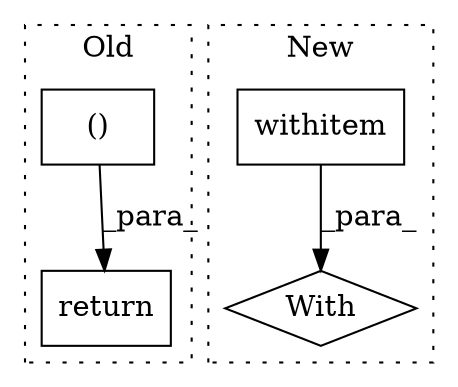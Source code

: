 digraph G {
subgraph cluster0 {
1 [label="()" a="54" s="3077" l="7" shape="box"];
4 [label="return" a="93" s="3066" l="7" shape="box"];
label = "Old";
style="dotted";
}
subgraph cluster1 {
2 [label="withitem" a="49" s="2241" l="6" shape="box"];
3 [label="With" a="39" s="2236,2247" l="5,28" shape="diamond"];
label = "New";
style="dotted";
}
1 -> 4 [label="_para_"];
2 -> 3 [label="_para_"];
}